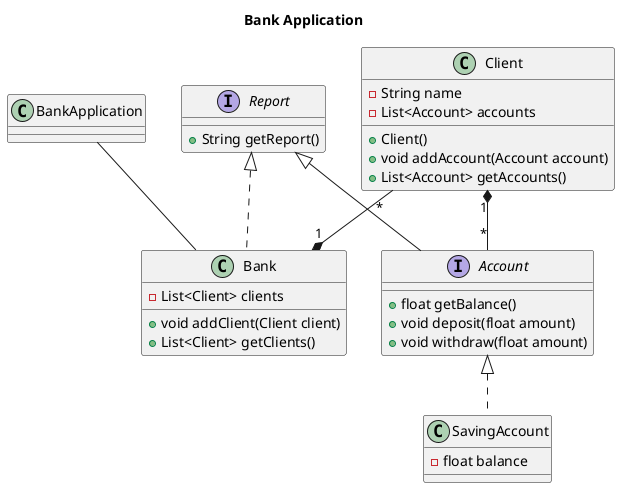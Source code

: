 @startuml
skinparam shadowing false

title Bank Application

class BankApplication

class Client {
  -String name
  -List<Account> accounts
  +Client()
  +void addAccount(Account account)
  +List<Account> getAccounts()
}

interface Report {
  +String getReport()
}

class Bank {
  -List<Client> clients
  +void addClient(Client client)
  +List<Client> getClients()
}

interface Account {
  +float getBalance()
  +void deposit(float amount)
  +void withdraw(float amount)
}

class SavingAccount {
  -float balance
}

Client "1" *-- "*" Account
Client "*" --* "1" Bank
Report  <|-- Account
Account <|.. SavingAccount
Report <|.. Bank
BankApplication -- Bank

@enduml
